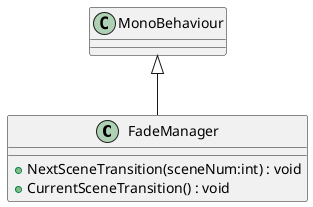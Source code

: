 @startuml
class FadeManager {
    + NextSceneTransition(sceneNum:int) : void
    + CurrentSceneTransition() : void
}
MonoBehaviour <|-- FadeManager
@enduml
